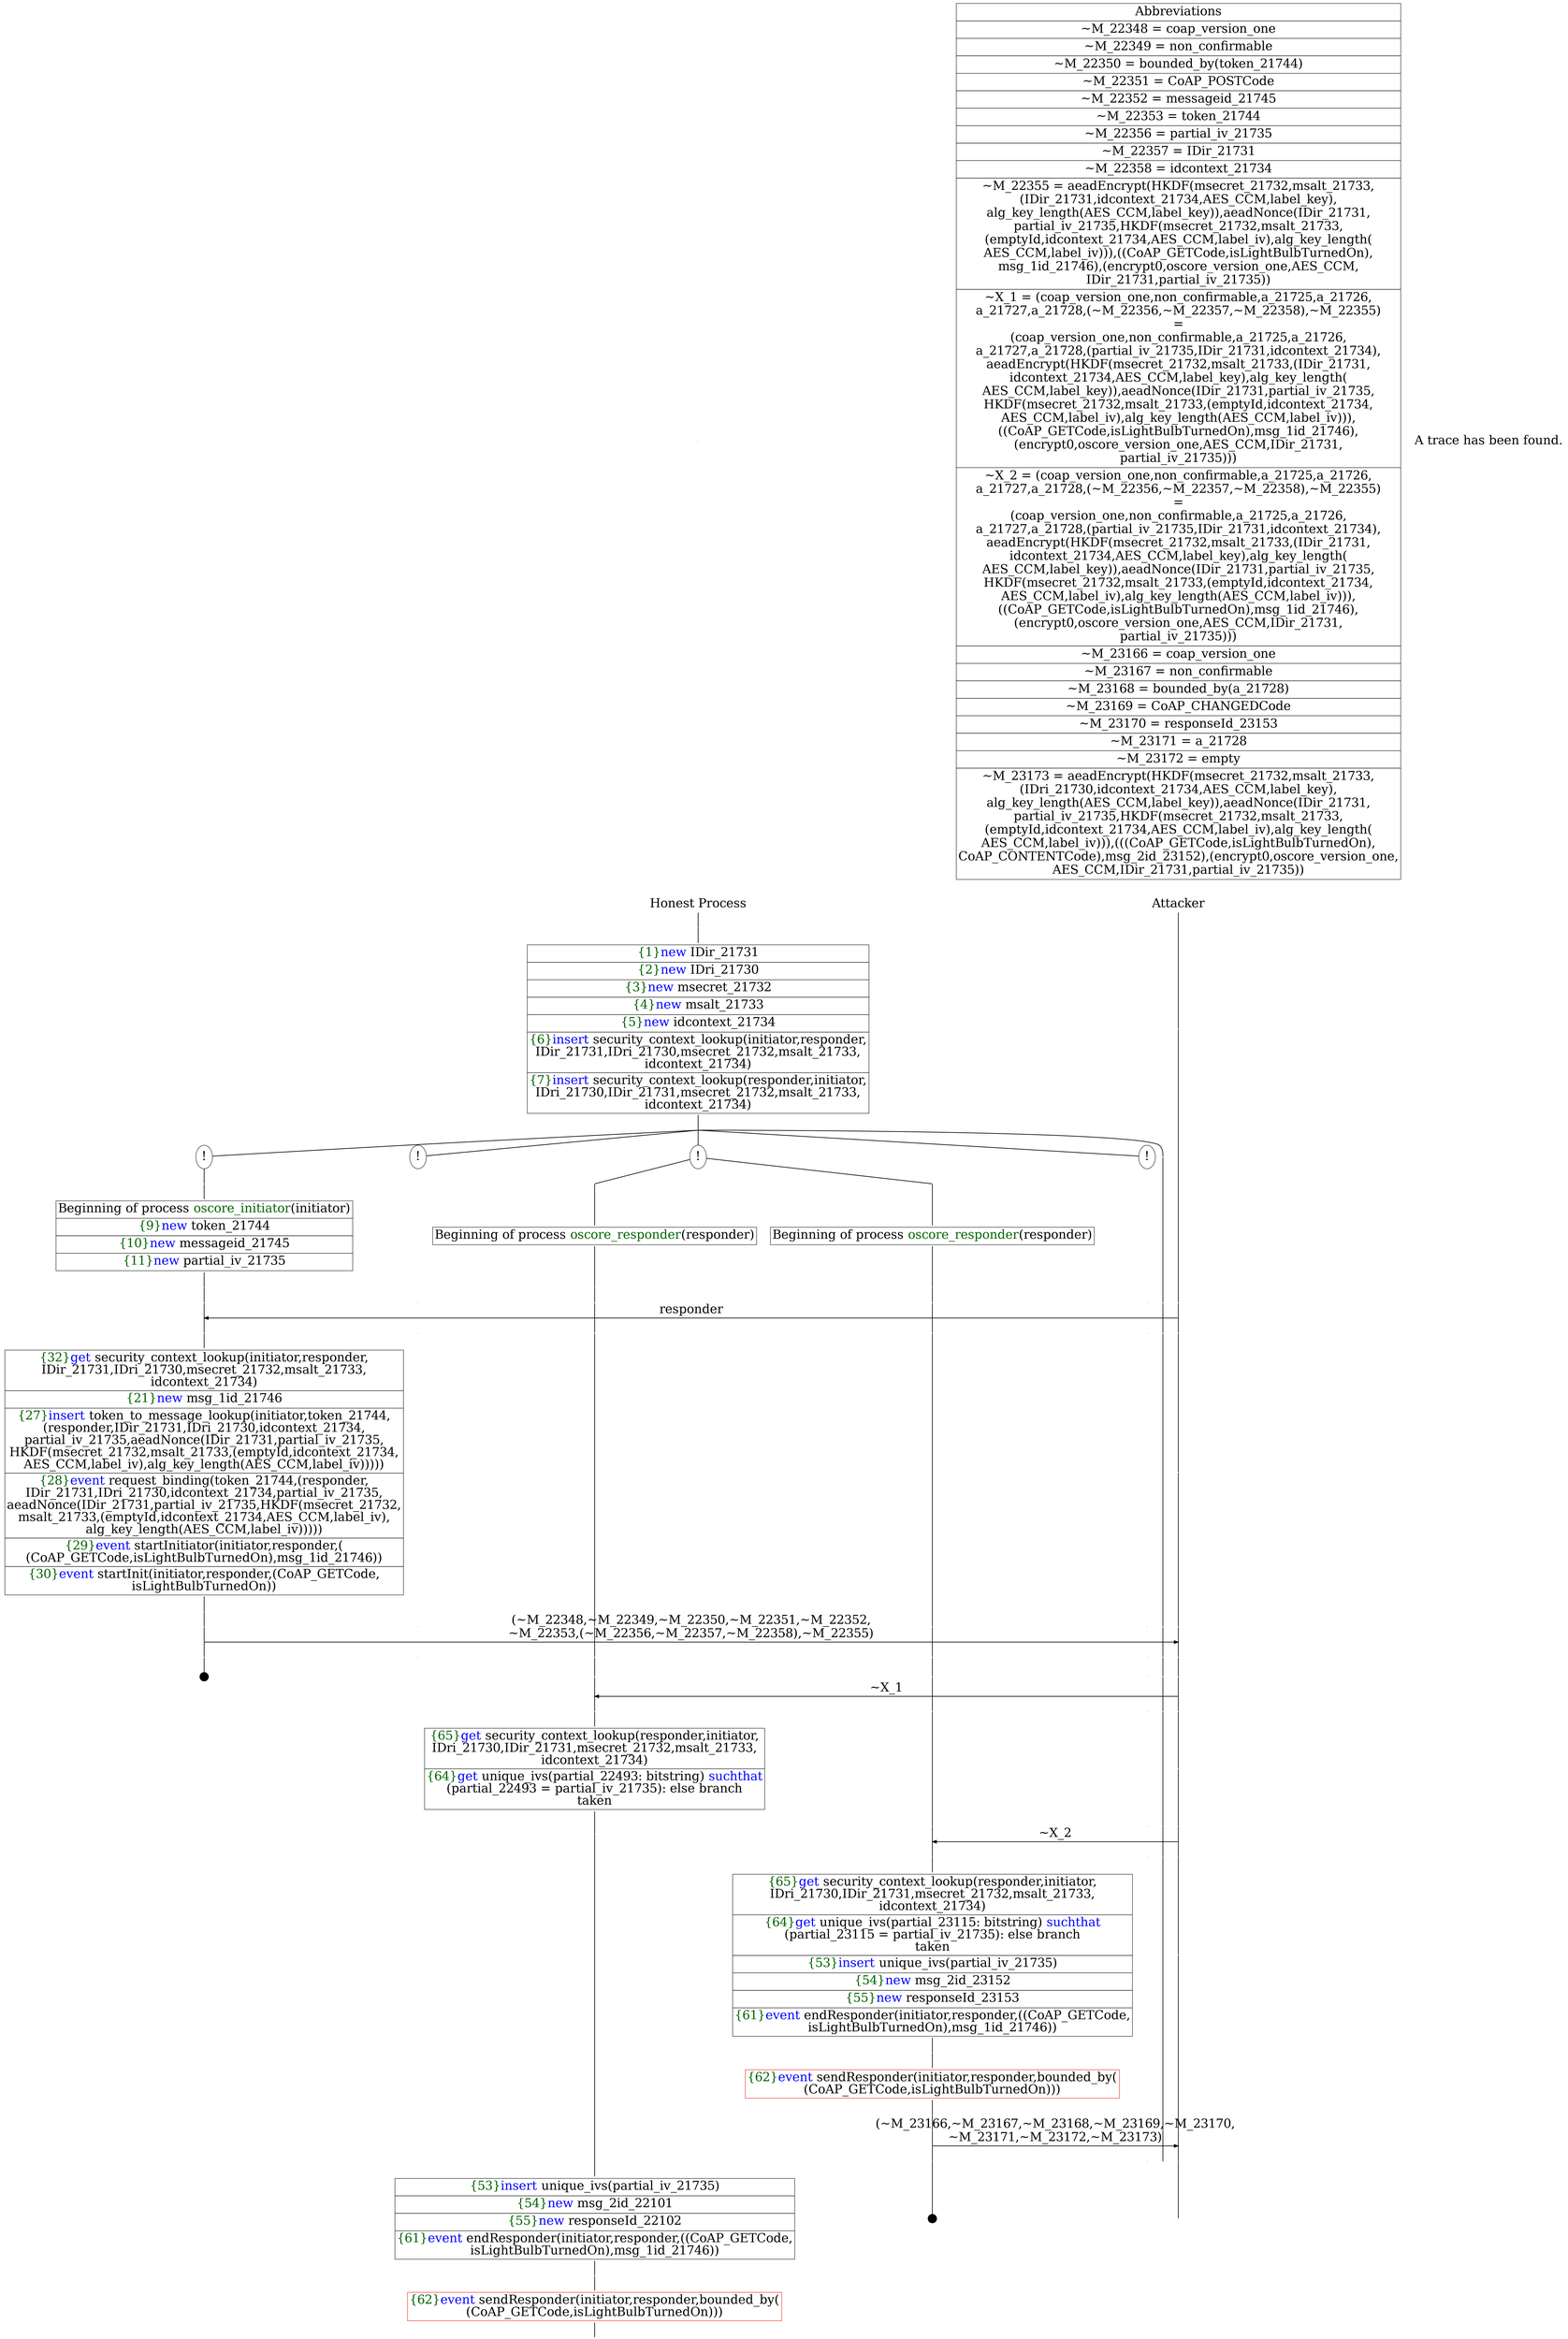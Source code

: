 digraph {
graph [ordering = out]
edge [arrowhead = none, penwidth = 1.6, fontsize = 30]
node [shape = point, width = 0, height = 0, fontsize = 30]
Trace<br/>
[label = <A trace has been found.<br/>
>, shape = plaintext]
P0__0 [label = "Honest Process", shape = plaintext]
P__0 [label = "Attacker", shape = plaintext]
Trace -> P0__0 [label = "", style = invisible, weight = 100]{rank = same; P0__0 P__0}
P0__0 -> P0__1 [label = <>, weight = 100]
P0__1 -> P0__2 [label = <>, weight = 100]
P0__2 [shape = plaintext, label = <<TABLE BORDER="0" CELLBORDER="1" CELLSPACING="0" CELLPADDING="4"> <TR><TD><FONT COLOR="darkgreen">{1}</FONT><FONT COLOR="blue">new </FONT>IDir_21731</TD></TR><TR><TD><FONT COLOR="darkgreen">{2}</FONT><FONT COLOR="blue">new </FONT>IDri_21730</TD></TR><TR><TD><FONT COLOR="darkgreen">{3}</FONT><FONT COLOR="blue">new </FONT>msecret_21732</TD></TR><TR><TD><FONT COLOR="darkgreen">{4}</FONT><FONT COLOR="blue">new </FONT>msalt_21733</TD></TR><TR><TD><FONT COLOR="darkgreen">{5}</FONT><FONT COLOR="blue">new </FONT>idcontext_21734</TD></TR><TR><TD><FONT COLOR="darkgreen">{6}</FONT><FONT COLOR="blue">insert </FONT>security_context_lookup(initiator,responder,<br/>
IDir_21731,IDri_21730,msecret_21732,msalt_21733,<br/>
idcontext_21734)</TD></TR><TR><TD><FONT COLOR="darkgreen">{7}</FONT><FONT COLOR="blue">insert </FONT>security_context_lookup(responder,initiator,<br/>
IDri_21730,IDir_21731,msecret_21732,msalt_21733,<br/>
idcontext_21734)</TD></TR></TABLE>>]
P0__2 -> P0__3 [label = <>, weight = 100]
P__0 -> P__1 [label = <>, weight = 100]
{rank = same; P__1 P0__2}
/*RPar */
P0__3 -> P0_4__3 [label = <>]
P0__3 -> P0_3__3 [label = <>]
P0__3 -> P0_2__3 [label = <>]
P0__3 -> P0_1__3 [label = <>]
P0__3 -> P0_0__3 [label = <>]
P0__3 [label = "", fixedsize = false, width = 0, height = 0, shape = none]
{rank = same; P0_0__3 P0_1__3 P0_2__3 P0_3__3 P0_4__3}
P0_1__3 [label = "!", shape = ellipse]
P0_2__3 [label = "!", shape = ellipse]
{rank = same; P0_2_1__3 P0_2_0__3}
P0_2_1__3 [label = "", fixedsize = false, width = 0, height = 0, shape = none]
P0_2__3 -> P0_2_1__3 [label = <>]
P0_2_0__3 [label = "", fixedsize = false, width = 0, height = 0, shape = none]
P0_2__3 -> P0_2_0__3 [label = <>]
P0_2_0__3 -> P0_2_0__4 [label = <>, weight = 100]
P0_2_0__4 [shape = plaintext, label = <<TABLE BORDER="0" CELLBORDER="1" CELLSPACING="0" CELLPADDING="4"> <TR><TD>Beginning of process <FONT COLOR="darkgreen">oscore_responder</FONT>(responder)<br/>
</TD></TR></TABLE>>]
P0_2_0__4 -> P0_2_0__5 [label = <>, weight = 100]
P0_2_1__3 -> P0_2_1__4 [label = <>, weight = 100]
P0_2_1__4 [shape = plaintext, label = <<TABLE BORDER="0" CELLBORDER="1" CELLSPACING="0" CELLPADDING="4"> <TR><TD>Beginning of process <FONT COLOR="darkgreen">oscore_responder</FONT>(responder)<br/>
</TD></TR></TABLE>>]
P0_2_1__4 -> P0_2_1__5 [label = <>, weight = 100]
P0_3__3 [label = "!", shape = ellipse]
P0_4__3 [label = "!", shape = ellipse]
P0_4_0__3 [label = "", fixedsize = false, width = 0, height = 0, shape = none]
P0_4__3 -> P0_4_0__3 [label = <>, weight = 100]
P0_4_0__3 -> P0_4_0__4 [label = <>, weight = 100]
P0_4_0__4 [shape = plaintext, label = <<TABLE BORDER="0" CELLBORDER="1" CELLSPACING="0" CELLPADDING="4"> <TR><TD>Beginning of process <FONT COLOR="darkgreen">oscore_initiator</FONT>(initiator)<br/>
</TD></TR><TR><TD><FONT COLOR="darkgreen">{9}</FONT><FONT COLOR="blue">new </FONT>token_21744</TD></TR><TR><TD><FONT COLOR="darkgreen">{10}</FONT><FONT COLOR="blue">new </FONT>messageid_21745</TD></TR><TR><TD><FONT COLOR="darkgreen">{11}</FONT><FONT COLOR="blue">new </FONT>partial_iv_21735</TD></TR></TABLE>>]
P0_4_0__4 -> P0_4_0__5 [label = <>, weight = 100]
P0_4_0__5 -> P0_4_0__6 [label = <>, weight = 100]
P0_3__4 [label = "", style = invisible]
P0_3__3 -> P0_3__4 [label = <>, weight = 100, style = invisible]
P0_2_1__5 -> P0_2_1__6 [label = <>, weight = 100]
P0_2_0__5 -> P0_2_0__6 [label = <>, weight = 100]
P0_1__4 [label = "", style = invisible]
P0_1__3 -> P0_1__4 [label = <>, weight = 100, style = invisible]
P0_0__3 -> P0_0__4 [label = <>, weight = 100]
P__1 -> P__2 [label = <>, weight = 100]
{rank = same; P__2 P0_0__4 P0_1__4 P0_2_0__6 P0_2_1__6 P0_3__4 P0_4_0__6}
P0_4_0__6 -> P0_4_0__7 [label = <>, weight = 100]
P__2 -> P__3 [label = <>, weight = 100]
{rank = same; P__3 P0_4_0__7}
P0_4_0__7 -> P__3 [label = <responder>, dir = back, arrowhead = normal]
P0_4_0__7 -> P0_4_0__8 [label = <>, weight = 100]
P0_3__5 [label = "", style = invisible]
P0_3__4 -> P0_3__5 [label = <>, weight = 100, style = invisible]
P0_2_1__6 -> P0_2_1__7 [label = <>, weight = 100]
P0_2_0__6 -> P0_2_0__7 [label = <>, weight = 100]
P0_1__5 [label = "", style = invisible]
P0_1__4 -> P0_1__5 [label = <>, weight = 100, style = invisible]
P0_0__4 -> P0_0__5 [label = <>, weight = 100]
P__3 -> P__4 [label = <>, weight = 100]
{rank = same; P__4 P0_0__5 P0_1__5 P0_2_0__7 P0_2_1__7 P0_3__5 P0_4_0__8}
P0_4_0__8 -> P0_4_0__9 [label = <>, weight = 100]
P0_4_0__9 [shape = plaintext, label = <<TABLE BORDER="0" CELLBORDER="1" CELLSPACING="0" CELLPADDING="4"> <TR><TD><FONT COLOR="darkgreen">{32}</FONT><FONT COLOR="blue">get </FONT>security_context_lookup(initiator,responder,<br/>
IDir_21731,IDri_21730,msecret_21732,msalt_21733,<br/>
idcontext_21734)</TD></TR><TR><TD><FONT COLOR="darkgreen">{21}</FONT><FONT COLOR="blue">new </FONT>msg_1id_21746</TD></TR><TR><TD><FONT COLOR="darkgreen">{27}</FONT><FONT COLOR="blue">insert </FONT>token_to_message_lookup(initiator,token_21744,<br/>
(responder,IDir_21731,IDri_21730,idcontext_21734,<br/>
partial_iv_21735,aeadNonce(IDir_21731,partial_iv_21735,<br/>
HKDF(msecret_21732,msalt_21733,(emptyId,idcontext_21734,<br/>
AES_CCM,label_iv),alg_key_length(AES_CCM,label_iv)))))<br/>
</TD></TR><TR><TD><FONT COLOR="darkgreen">{28}</FONT><FONT COLOR="blue">event</FONT> request_binding(token_21744,(responder,<br/>
IDir_21731,IDri_21730,idcontext_21734,partial_iv_21735,<br/>
aeadNonce(IDir_21731,partial_iv_21735,HKDF(msecret_21732,<br/>
msalt_21733,(emptyId,idcontext_21734,AES_CCM,label_iv),<br/>
alg_key_length(AES_CCM,label_iv)))))</TD></TR><TR><TD><FONT COLOR="darkgreen">{29}</FONT><FONT COLOR="blue">event</FONT> startInitiator(initiator,responder,(<br/>
(CoAP_GETCode,isLightBulbTurnedOn),msg_1id_21746))<br/>
</TD></TR><TR><TD><FONT COLOR="darkgreen">{30}</FONT><FONT COLOR="blue">event</FONT> startInit(initiator,responder,(CoAP_GETCode,<br/>
isLightBulbTurnedOn))</TD></TR></TABLE>>]
P0_4_0__9 -> P0_4_0__10 [label = <>, weight = 100]
P__4 -> P__5 [label = <>, weight = 100]
{rank = same; P__5 P0_4_0__9}
P0_4_0__10 -> P0_4_0__11 [label = <>, weight = 100]
P0_3__6 [label = "", style = invisible]
P0_3__5 -> P0_3__6 [label = <>, weight = 100, style = invisible]
P0_2_1__7 -> P0_2_1__8 [label = <>, weight = 100]
P0_2_0__7 -> P0_2_0__8 [label = <>, weight = 100]
P0_1__6 [label = "", style = invisible]
P0_1__5 -> P0_1__6 [label = <>, weight = 100, style = invisible]
P0_0__5 -> P0_0__6 [label = <>, weight = 100]
P__5 -> P__6 [label = <>, weight = 100]
{rank = same; P__6 P0_0__6 P0_1__6 P0_2_0__8 P0_2_1__8 P0_3__6 P0_4_0__11}
P0_4_0__11 -> P0_4_0__12 [label = <>, weight = 100]
P__6 -> P__7 [label = <>, weight = 100]
{rank = same; P__7 P0_4_0__12}
P0_4_0__12 -> P__7 [label = <(~M_22348,~M_22349,~M_22350,~M_22351,~M_22352,<br/>
~M_22353,(~M_22356,~M_22357,~M_22358),~M_22355)<br/>>, arrowhead = normal]
P0_4_0__12 -> P0_4_0__13 [label = <>, weight = 100]
P0_3__7 [label = "", style = invisible]
P0_3__6 -> P0_3__7 [label = <>, weight = 100, style = invisible]
P0_2_1__8 -> P0_2_1__9 [label = <>, weight = 100]
P0_2_0__8 -> P0_2_0__9 [label = <>, weight = 100]
P0_1__7 [label = "", style = invisible]
P0_1__6 -> P0_1__7 [label = <>, weight = 100, style = invisible]
P0_0__6 -> P0_0__7 [label = <>, weight = 100]
P__7 -> P__8 [label = <>, weight = 100]
{rank = same; P__8 P0_0__7 P0_1__7 P0_2_0__9 P0_2_1__9 P0_3__7 P0_4_0__13}
P0_4_0__14 [label = "", width = 0.3, height = 0.3]
P0_4_0__13 -> P0_4_0__14 [label = <>, weight = 100]
P0_2_1__9 -> P0_2_1__10 [label = <>, weight = 100]
P0_2_0__9 -> P0_2_0__10 [label = <>, weight = 100]
P0_1__8 [label = "", style = invisible]
P0_1__7 -> P0_1__8 [label = <>, weight = 100, style = invisible]
P0_0__7 -> P0_0__8 [label = <>, weight = 100]
P__8 -> P__9 [label = <>, weight = 100]
{rank = same; P__9 P0_0__8 P0_1__8 P0_2_0__10 P0_2_1__10}
P0_2_1__10 -> P0_2_1__11 [label = <>, weight = 100]
P__9 -> P__10 [label = <>, weight = 100]
{rank = same; P__10 P0_2_1__11}
P0_2_1__11 -> P__10 [label = <~X_1>, dir = back, arrowhead = normal]
P0_2_1__11 -> P0_2_1__12 [label = <>, weight = 100]
P0_2_0__10 -> P0_2_0__11 [label = <>, weight = 100]
P0_1__9 [label = "", style = invisible]
P0_1__8 -> P0_1__9 [label = <>, weight = 100, style = invisible]
P0_0__8 -> P0_0__9 [label = <>, weight = 100]
P__10 -> P__11 [label = <>, weight = 100]
{rank = same; P__11 P0_0__9 P0_1__9 P0_2_0__11 P0_2_1__12}
P0_2_1__12 -> P0_2_1__13 [label = <>, weight = 100]
P0_2_1__13 [shape = plaintext, label = <<TABLE BORDER="0" CELLBORDER="1" CELLSPACING="0" CELLPADDING="4"> <TR><TD><FONT COLOR="darkgreen">{65}</FONT><FONT COLOR="blue">get </FONT>security_context_lookup(responder,initiator,<br/>
IDri_21730,IDir_21731,msecret_21732,msalt_21733,<br/>
idcontext_21734)</TD></TR><TR><TD><FONT COLOR="darkgreen">{64}</FONT><FONT COLOR="blue">get</FONT> unique_ivs(partial_22493: bitstring) <FONT COLOR="blue">suchthat</FONT><br/>
(partial_22493 = partial_iv_21735): else branch<br/>
taken</TD></TR></TABLE>>]
P0_2_1__13 -> P0_2_1__14 [label = <>, weight = 100]
P__11 -> P__12 [label = <>, weight = 100]
{rank = same; P__12 P0_2_1__13}
P0_2_0__11 -> P0_2_0__12 [label = <>, weight = 100]
P0_1__10 [label = "", style = invisible]
P0_1__9 -> P0_1__10 [label = <>, weight = 100, style = invisible]
P0_0__9 -> P0_0__10 [label = <>, weight = 100]
P__12 -> P__13 [label = <>, weight = 100]
{rank = same; P__13 P0_0__10 P0_1__10 P0_2_0__12}
P0_2_0__12 -> P0_2_0__13 [label = <>, weight = 100]
P__13 -> P__14 [label = <>, weight = 100]
{rank = same; P__14 P0_2_0__13}
P0_2_0__13 -> P__14 [label = <~X_2>, dir = back, arrowhead = normal]
P0_2_0__13 -> P0_2_0__14 [label = <>, weight = 100]
P0_1__11 [label = "", style = invisible]
P0_1__10 -> P0_1__11 [label = <>, weight = 100, style = invisible]
P0_0__10 -> P0_0__11 [label = <>, weight = 100]
P__14 -> P__15 [label = <>, weight = 100]
{rank = same; P__15 P0_0__11 P0_1__11 P0_2_0__14}
P0_2_0__14 -> P0_2_0__15 [label = <>, weight = 100]
P0_2_0__15 [shape = plaintext, label = <<TABLE BORDER="0" CELLBORDER="1" CELLSPACING="0" CELLPADDING="4"> <TR><TD><FONT COLOR="darkgreen">{65}</FONT><FONT COLOR="blue">get </FONT>security_context_lookup(responder,initiator,<br/>
IDri_21730,IDir_21731,msecret_21732,msalt_21733,<br/>
idcontext_21734)</TD></TR><TR><TD><FONT COLOR="darkgreen">{64}</FONT><FONT COLOR="blue">get</FONT> unique_ivs(partial_23115: bitstring) <FONT COLOR="blue">suchthat</FONT><br/>
(partial_23115 = partial_iv_21735): else branch<br/>
taken</TD></TR><TR><TD><FONT COLOR="darkgreen">{53}</FONT><FONT COLOR="blue">insert </FONT>unique_ivs(partial_iv_21735)</TD></TR><TR><TD><FONT COLOR="darkgreen">{54}</FONT><FONT COLOR="blue">new </FONT>msg_2id_23152</TD></TR><TR><TD><FONT COLOR="darkgreen">{55}</FONT><FONT COLOR="blue">new </FONT>responseId_23153</TD></TR><TR><TD><FONT COLOR="darkgreen">{61}</FONT><FONT COLOR="blue">event</FONT> endResponder(initiator,responder,((CoAP_GETCode,<br/>
isLightBulbTurnedOn),msg_1id_21746))</TD></TR></TABLE>>]
P0_2_0__15 -> P0_2_0__16 [label = <>, weight = 100]
P__15 -> P__16 [label = <>, weight = 100]
{rank = same; P__16 P0_2_0__15}
P0_2_0__16 -> P0_2_0__17 [label = <>, weight = 100]
P0_2_0__17 [color = red, shape = plaintext, label = <<TABLE BORDER="0" CELLBORDER="1" CELLSPACING="0" CELLPADDING="4"> <TR><TD><FONT COLOR="darkgreen">{62}</FONT><FONT COLOR="blue">event</FONT> sendResponder(initiator,responder,bounded_by(<br/>
(CoAP_GETCode,isLightBulbTurnedOn)))</TD></TR></TABLE>>]
P0_2_0__17 -> P0_2_0__18 [label = <>, weight = 100]
P0_2_0__18 -> P0_2_0__19 [label = <>, weight = 100]
P0_1__12 [label = "", style = invisible]
P0_1__11 -> P0_1__12 [label = <>, weight = 100, style = invisible]
P0_0__11 -> P0_0__12 [label = <>, weight = 100]
P__16 -> P__17 [label = <>, weight = 100]
{rank = same; P__17 P0_0__12 P0_1__12 P0_2_0__19}
P0_2_0__19 -> P0_2_0__20 [label = <>, weight = 100]
P__17 -> P__18 [label = <>, weight = 100]
{rank = same; P__18 P0_2_0__20}
P0_2_0__20 -> P__18 [label = <(~M_23166,~M_23167,~M_23168,~M_23169,~M_23170,<br/>
~M_23171,~M_23172,~M_23173)>, arrowhead = normal]
P0_2_0__20 -> P0_2_0__21 [label = <>, weight = 100]
P0_1__13 [label = "", style = invisible]
P0_1__12 -> P0_1__13 [label = <>, weight = 100, style = invisible]
P0_0__12 -> P0_0__13 [label = <>, weight = 100]
P__18 -> P__19 [label = <>, weight = 100]
{rank = same; P__19 P0_0__13 P0_1__13 P0_2_0__21}
P0_2_0__22 [label = "", width = 0.3, height = 0.3]
P0_2_0__21 -> P0_2_0__22 [label = <>, weight = 100]
P0_2_1__14 -> P0_2_1__15 [label = <>, weight = 100]
P0_2_1__15 [shape = plaintext, label = <<TABLE BORDER="0" CELLBORDER="1" CELLSPACING="0" CELLPADDING="4"> <TR><TD><FONT COLOR="darkgreen">{53}</FONT><FONT COLOR="blue">insert </FONT>unique_ivs(partial_iv_21735)</TD></TR><TR><TD><FONT COLOR="darkgreen">{54}</FONT><FONT COLOR="blue">new </FONT>msg_2id_22101</TD></TR><TR><TD><FONT COLOR="darkgreen">{55}</FONT><FONT COLOR="blue">new </FONT>responseId_22102</TD></TR><TR><TD><FONT COLOR="darkgreen">{61}</FONT><FONT COLOR="blue">event</FONT> endResponder(initiator,responder,((CoAP_GETCode,<br/>
isLightBulbTurnedOn),msg_1id_21746))</TD></TR></TABLE>>]
P0_2_1__15 -> P0_2_1__16 [label = <>, weight = 100]
P__19 -> P__20 [label = <>, weight = 100]
{rank = same; P__20 P0_2_1__15}
P0_2_1__16 -> P0_2_1__17 [label = <>, weight = 100]
P0_2_1__17 [color = red, shape = plaintext, label = <<TABLE BORDER="0" CELLBORDER="1" CELLSPACING="0" CELLPADDING="4"> <TR><TD><FONT COLOR="darkgreen">{62}</FONT><FONT COLOR="blue">event</FONT> sendResponder(initiator,responder,bounded_by(<br/>
(CoAP_GETCode,isLightBulbTurnedOn)))</TD></TR></TABLE>>]
P0_2_1__17 -> P0_2_1__18 [label = <>, weight = 100]
Abbrev [shape = plaintext, label = <<TABLE BORDER="0" CELLBORDER="1" CELLSPACING="0" CELLPADDING="4"><TR> <TD> Abbreviations </TD></TR><TR><TD>~M_22348 = coap_version_one</TD></TR><TR><TD>~M_22349 = non_confirmable</TD></TR><TR><TD>~M_22350 = bounded_by(token_21744)</TD></TR><TR><TD>~M_22351 = CoAP_POSTCode</TD></TR><TR><TD>~M_22352 = messageid_21745</TD></TR><TR><TD>~M_22353 = token_21744</TD></TR><TR><TD>~M_22356 = partial_iv_21735</TD></TR><TR><TD>~M_22357 = IDir_21731</TD></TR><TR><TD>~M_22358 = idcontext_21734</TD></TR><TR><TD>~M_22355 = aeadEncrypt(HKDF(msecret_21732,msalt_21733,<br/>
(IDir_21731,idcontext_21734,AES_CCM,label_key),<br/>
alg_key_length(AES_CCM,label_key)),aeadNonce(IDir_21731,<br/>
partial_iv_21735,HKDF(msecret_21732,msalt_21733,<br/>
(emptyId,idcontext_21734,AES_CCM,label_iv),alg_key_length(<br/>
AES_CCM,label_iv))),((CoAP_GETCode,isLightBulbTurnedOn),<br/>
msg_1id_21746),(encrypt0,oscore_version_one,AES_CCM,<br/>
IDir_21731,partial_iv_21735))</TD></TR><TR><TD>~X_1 = (coap_version_one,non_confirmable,a_21725,a_21726,<br/>
a_21727,a_21728,(~M_22356,~M_22357,~M_22358),~M_22355)<br/>
=<br/>
(coap_version_one,non_confirmable,a_21725,a_21726,<br/>
a_21727,a_21728,(partial_iv_21735,IDir_21731,idcontext_21734),<br/>
aeadEncrypt(HKDF(msecret_21732,msalt_21733,(IDir_21731,<br/>
idcontext_21734,AES_CCM,label_key),alg_key_length(<br/>
AES_CCM,label_key)),aeadNonce(IDir_21731,partial_iv_21735,<br/>
HKDF(msecret_21732,msalt_21733,(emptyId,idcontext_21734,<br/>
AES_CCM,label_iv),alg_key_length(AES_CCM,label_iv))),<br/>
((CoAP_GETCode,isLightBulbTurnedOn),msg_1id_21746),<br/>
(encrypt0,oscore_version_one,AES_CCM,IDir_21731,<br/>
partial_iv_21735)))</TD></TR><TR><TD>~X_2 = (coap_version_one,non_confirmable,a_21725,a_21726,<br/>
a_21727,a_21728,(~M_22356,~M_22357,~M_22358),~M_22355)<br/>
=<br/>
(coap_version_one,non_confirmable,a_21725,a_21726,<br/>
a_21727,a_21728,(partial_iv_21735,IDir_21731,idcontext_21734),<br/>
aeadEncrypt(HKDF(msecret_21732,msalt_21733,(IDir_21731,<br/>
idcontext_21734,AES_CCM,label_key),alg_key_length(<br/>
AES_CCM,label_key)),aeadNonce(IDir_21731,partial_iv_21735,<br/>
HKDF(msecret_21732,msalt_21733,(emptyId,idcontext_21734,<br/>
AES_CCM,label_iv),alg_key_length(AES_CCM,label_iv))),<br/>
((CoAP_GETCode,isLightBulbTurnedOn),msg_1id_21746),<br/>
(encrypt0,oscore_version_one,AES_CCM,IDir_21731,<br/>
partial_iv_21735)))</TD></TR><TR><TD>~M_23166 = coap_version_one</TD></TR><TR><TD>~M_23167 = non_confirmable</TD></TR><TR><TD>~M_23168 = bounded_by(a_21728)</TD></TR><TR><TD>~M_23169 = CoAP_CHANGEDCode</TD></TR><TR><TD>~M_23170 = responseId_23153</TD></TR><TR><TD>~M_23171 = a_21728</TD></TR><TR><TD>~M_23172 = empty</TD></TR><TR><TD>~M_23173 = aeadEncrypt(HKDF(msecret_21732,msalt_21733,<br/>
(IDri_21730,idcontext_21734,AES_CCM,label_key),<br/>
alg_key_length(AES_CCM,label_key)),aeadNonce(IDir_21731,<br/>
partial_iv_21735,HKDF(msecret_21732,msalt_21733,<br/>
(emptyId,idcontext_21734,AES_CCM,label_iv),alg_key_length(<br/>
AES_CCM,label_iv))),(((CoAP_GETCode,isLightBulbTurnedOn),<br/>
CoAP_CONTENTCode),msg_2id_23152),(encrypt0,oscore_version_one,<br/>
AES_CCM,IDir_21731,partial_iv_21735))</TD></TR></TABLE>>]Abbrev -> P__0 [style = invisible, weight =100]}